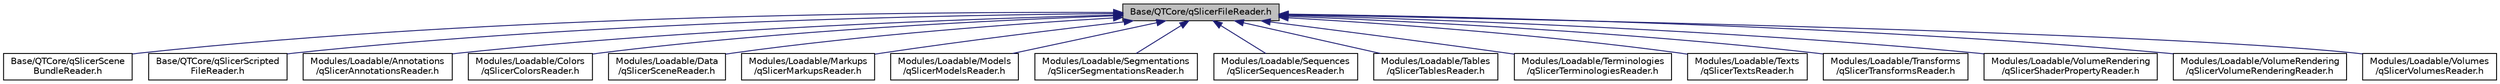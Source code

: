 digraph "Base/QTCore/qSlicerFileReader.h"
{
  bgcolor="transparent";
  edge [fontname="Helvetica",fontsize="10",labelfontname="Helvetica",labelfontsize="10"];
  node [fontname="Helvetica",fontsize="10",shape=record];
  Node12 [label="Base/QTCore/qSlicerFileReader.h",height=0.2,width=0.4,color="black", fillcolor="grey75", style="filled", fontcolor="black"];
  Node12 -> Node13 [dir="back",color="midnightblue",fontsize="10",style="solid",fontname="Helvetica"];
  Node13 [label="Base/QTCore/qSlicerScene\lBundleReader.h",height=0.2,width=0.4,color="black",URL="$qSlicerSceneBundleReader_8h.html"];
  Node12 -> Node14 [dir="back",color="midnightblue",fontsize="10",style="solid",fontname="Helvetica"];
  Node14 [label="Base/QTCore/qSlicerScripted\lFileReader.h",height=0.2,width=0.4,color="black",URL="$qSlicerScriptedFileReader_8h.html"];
  Node12 -> Node15 [dir="back",color="midnightblue",fontsize="10",style="solid",fontname="Helvetica"];
  Node15 [label="Modules/Loadable/Annotations\l/qSlicerAnnotationsReader.h",height=0.2,width=0.4,color="black",URL="$qSlicerAnnotationsReader_8h.html"];
  Node12 -> Node16 [dir="back",color="midnightblue",fontsize="10",style="solid",fontname="Helvetica"];
  Node16 [label="Modules/Loadable/Colors\l/qSlicerColorsReader.h",height=0.2,width=0.4,color="black",URL="$qSlicerColorsReader_8h.html"];
  Node12 -> Node17 [dir="back",color="midnightblue",fontsize="10",style="solid",fontname="Helvetica"];
  Node17 [label="Modules/Loadable/Data\l/qSlicerSceneReader.h",height=0.2,width=0.4,color="black",URL="$qSlicerSceneReader_8h.html"];
  Node12 -> Node18 [dir="back",color="midnightblue",fontsize="10",style="solid",fontname="Helvetica"];
  Node18 [label="Modules/Loadable/Markups\l/qSlicerMarkupsReader.h",height=0.2,width=0.4,color="black",URL="$qSlicerMarkupsReader_8h.html"];
  Node12 -> Node19 [dir="back",color="midnightblue",fontsize="10",style="solid",fontname="Helvetica"];
  Node19 [label="Modules/Loadable/Models\l/qSlicerModelsReader.h",height=0.2,width=0.4,color="black",URL="$qSlicerModelsReader_8h.html"];
  Node12 -> Node20 [dir="back",color="midnightblue",fontsize="10",style="solid",fontname="Helvetica"];
  Node20 [label="Modules/Loadable/Segmentations\l/qSlicerSegmentationsReader.h",height=0.2,width=0.4,color="black",URL="$qSlicerSegmentationsReader_8h.html"];
  Node12 -> Node21 [dir="back",color="midnightblue",fontsize="10",style="solid",fontname="Helvetica"];
  Node21 [label="Modules/Loadable/Sequences\l/qSlicerSequencesReader.h",height=0.2,width=0.4,color="black",URL="$qSlicerSequencesReader_8h.html"];
  Node12 -> Node22 [dir="back",color="midnightblue",fontsize="10",style="solid",fontname="Helvetica"];
  Node22 [label="Modules/Loadable/Tables\l/qSlicerTablesReader.h",height=0.2,width=0.4,color="black",URL="$qSlicerTablesReader_8h.html"];
  Node12 -> Node23 [dir="back",color="midnightblue",fontsize="10",style="solid",fontname="Helvetica"];
  Node23 [label="Modules/Loadable/Terminologies\l/qSlicerTerminologiesReader.h",height=0.2,width=0.4,color="black",URL="$qSlicerTerminologiesReader_8h.html"];
  Node12 -> Node24 [dir="back",color="midnightblue",fontsize="10",style="solid",fontname="Helvetica"];
  Node24 [label="Modules/Loadable/Texts\l/qSlicerTextsReader.h",height=0.2,width=0.4,color="black",URL="$qSlicerTextsReader_8h.html"];
  Node12 -> Node25 [dir="back",color="midnightblue",fontsize="10",style="solid",fontname="Helvetica"];
  Node25 [label="Modules/Loadable/Transforms\l/qSlicerTransformsReader.h",height=0.2,width=0.4,color="black",URL="$qSlicerTransformsReader_8h.html"];
  Node12 -> Node26 [dir="back",color="midnightblue",fontsize="10",style="solid",fontname="Helvetica"];
  Node26 [label="Modules/Loadable/VolumeRendering\l/qSlicerShaderPropertyReader.h",height=0.2,width=0.4,color="black",URL="$qSlicerShaderPropertyReader_8h.html"];
  Node12 -> Node27 [dir="back",color="midnightblue",fontsize="10",style="solid",fontname="Helvetica"];
  Node27 [label="Modules/Loadable/VolumeRendering\l/qSlicerVolumeRenderingReader.h",height=0.2,width=0.4,color="black",URL="$qSlicerVolumeRenderingReader_8h.html"];
  Node12 -> Node28 [dir="back",color="midnightblue",fontsize="10",style="solid",fontname="Helvetica"];
  Node28 [label="Modules/Loadable/Volumes\l/qSlicerVolumesReader.h",height=0.2,width=0.4,color="black",URL="$qSlicerVolumesReader_8h.html"];
}
